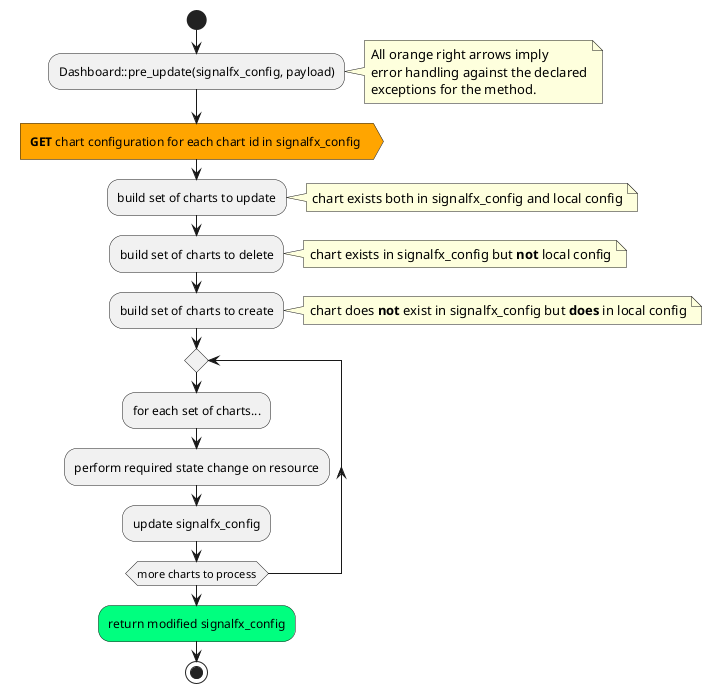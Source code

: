 @startuml
start
  :Dashboard::pre_update(signalfx_config, payload);
  note right
    All orange right arrows imply
    error handling against the declared
    exceptions for the method.
  end note
  #Orange:**GET** chart configuration for each chart id in signalfx_config >
  :build set of charts to update;
  note right
    chart exists both in signalfx_config and local config
  end note
  :build set of charts to delete;
  note right
    chart exists in signalfx_config but **not** local config
  end note
  :build set of charts to create;
  note right
    chart does **not** exist in signalfx_config but **does** in local config
  end note
  repeat
    :for each set of charts...;
    :perform required state change on resource;
    :update signalfx_config;
  repeat while (more charts to process)
  #SpringGreen:return modified signalfx_config;
  stop
@enduml
